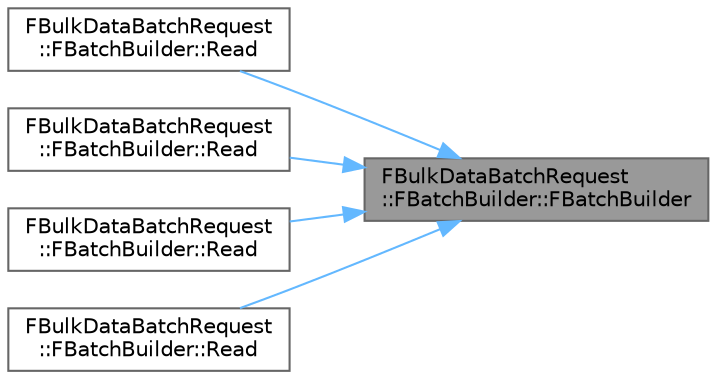 digraph "FBulkDataBatchRequest::FBatchBuilder::FBatchBuilder"
{
 // INTERACTIVE_SVG=YES
 // LATEX_PDF_SIZE
  bgcolor="transparent";
  edge [fontname=Helvetica,fontsize=10,labelfontname=Helvetica,labelfontsize=10];
  node [fontname=Helvetica,fontsize=10,shape=box,height=0.2,width=0.4];
  rankdir="RL";
  Node1 [id="Node000001",label="FBulkDataBatchRequest\l::FBatchBuilder::FBatchBuilder",height=0.2,width=0.4,color="gray40", fillcolor="grey60", style="filled", fontcolor="black",tooltip=" "];
  Node1 -> Node2 [id="edge1_Node000001_Node000002",dir="back",color="steelblue1",style="solid",tooltip=" "];
  Node2 [id="Node000002",label="FBulkDataBatchRequest\l::FBatchBuilder::Read",height=0.2,width=0.4,color="grey40", fillcolor="white", style="filled",URL="$dc/d0f/classFBulkDataBatchRequest_1_1FBatchBuilder.html#aee03a0feae79e5cd4a4dece5aba5d182",tooltip="Read the bulk data from the specified offset and size and copy the result into the destination buffer..."];
  Node1 -> Node3 [id="edge2_Node000001_Node000003",dir="back",color="steelblue1",style="solid",tooltip=" "];
  Node3 [id="Node000003",label="FBulkDataBatchRequest\l::FBatchBuilder::Read",height=0.2,width=0.4,color="grey40", fillcolor="white", style="filled",URL="$dc/d0f/classFBulkDataBatchRequest_1_1FBatchBuilder.html#a31fac45e12b5cd381cb552eff6b1f476",tooltip="Read the bulk data from the specified offset and size and copy the result into the destination buffer..."];
  Node1 -> Node4 [id="edge3_Node000001_Node000004",dir="back",color="steelblue1",style="solid",tooltip=" "];
  Node4 [id="Node000004",label="FBulkDataBatchRequest\l::FBatchBuilder::Read",height=0.2,width=0.4,color="grey40", fillcolor="white", style="filled",URL="$dc/d0f/classFBulkDataBatchRequest_1_1FBatchBuilder.html#adf0735eda0f70c4b60eb70830d91a823",tooltip=" "];
  Node1 -> Node5 [id="edge4_Node000001_Node000005",dir="back",color="steelblue1",style="solid",tooltip=" "];
  Node5 [id="Node000005",label="FBulkDataBatchRequest\l::FBatchBuilder::Read",height=0.2,width=0.4,color="grey40", fillcolor="white", style="filled",URL="$dc/d0f/classFBulkDataBatchRequest_1_1FBatchBuilder.html#a751fafa6a268e32481890a63ddbbe7ee",tooltip="Read the entire bulk data and copy the result to the specified instance."];
}
